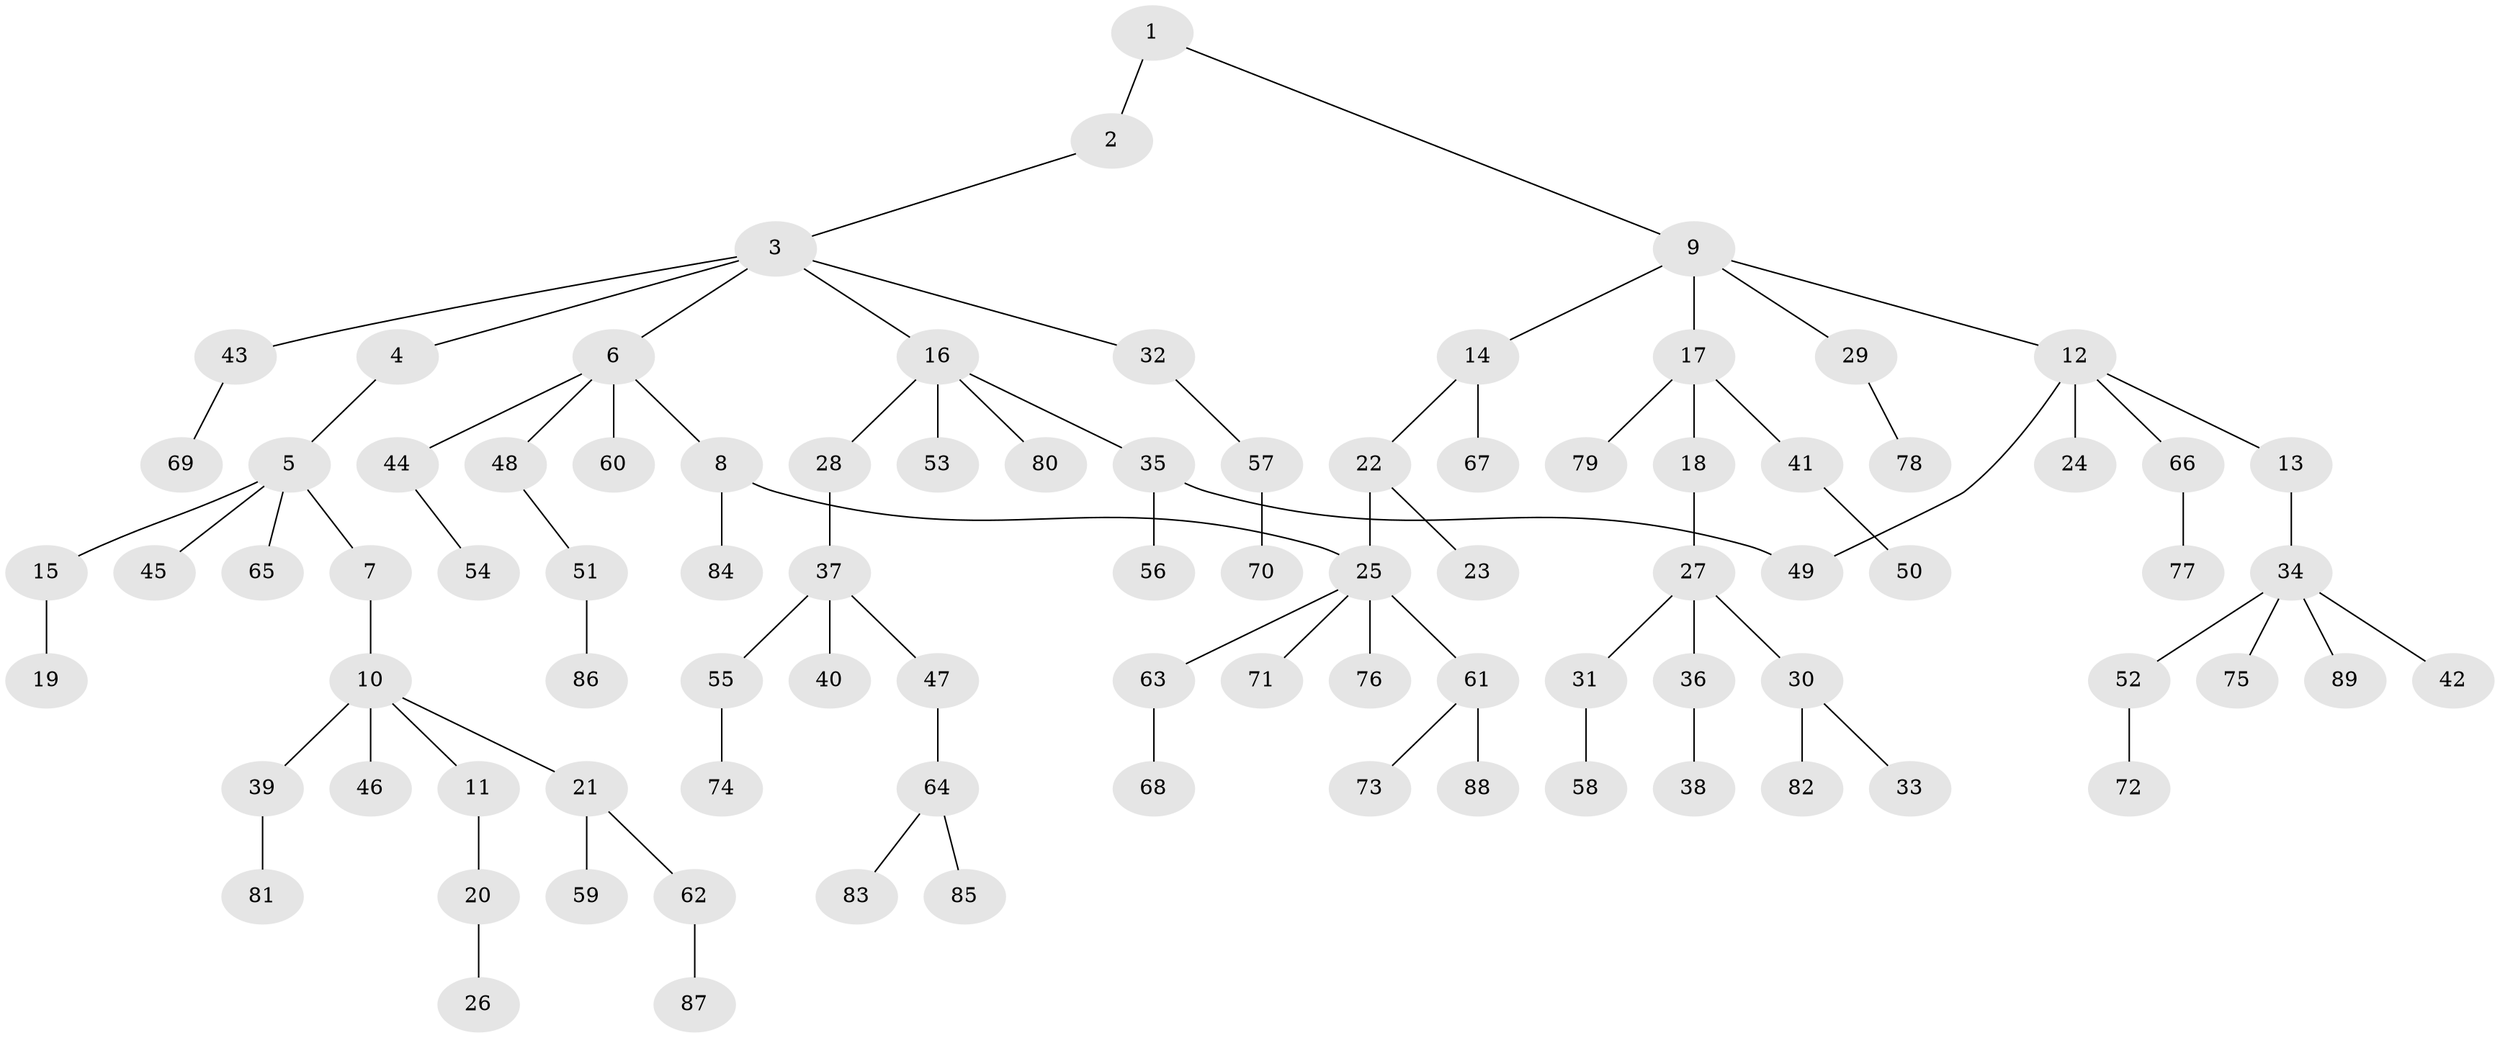 // coarse degree distribution, {2: 0.37777777777777777, 5: 0.044444444444444446, 1: 0.37777777777777777, 4: 0.08888888888888889, 3: 0.1111111111111111}
// Generated by graph-tools (version 1.1) at 2025/36/03/04/25 23:36:05]
// undirected, 89 vertices, 90 edges
graph export_dot {
  node [color=gray90,style=filled];
  1;
  2;
  3;
  4;
  5;
  6;
  7;
  8;
  9;
  10;
  11;
  12;
  13;
  14;
  15;
  16;
  17;
  18;
  19;
  20;
  21;
  22;
  23;
  24;
  25;
  26;
  27;
  28;
  29;
  30;
  31;
  32;
  33;
  34;
  35;
  36;
  37;
  38;
  39;
  40;
  41;
  42;
  43;
  44;
  45;
  46;
  47;
  48;
  49;
  50;
  51;
  52;
  53;
  54;
  55;
  56;
  57;
  58;
  59;
  60;
  61;
  62;
  63;
  64;
  65;
  66;
  67;
  68;
  69;
  70;
  71;
  72;
  73;
  74;
  75;
  76;
  77;
  78;
  79;
  80;
  81;
  82;
  83;
  84;
  85;
  86;
  87;
  88;
  89;
  1 -- 2;
  1 -- 9;
  2 -- 3;
  3 -- 4;
  3 -- 6;
  3 -- 16;
  3 -- 32;
  3 -- 43;
  4 -- 5;
  5 -- 7;
  5 -- 15;
  5 -- 45;
  5 -- 65;
  6 -- 8;
  6 -- 44;
  6 -- 48;
  6 -- 60;
  7 -- 10;
  8 -- 84;
  8 -- 25;
  9 -- 12;
  9 -- 14;
  9 -- 17;
  9 -- 29;
  10 -- 11;
  10 -- 21;
  10 -- 39;
  10 -- 46;
  11 -- 20;
  12 -- 13;
  12 -- 24;
  12 -- 49;
  12 -- 66;
  13 -- 34;
  14 -- 22;
  14 -- 67;
  15 -- 19;
  16 -- 28;
  16 -- 35;
  16 -- 53;
  16 -- 80;
  17 -- 18;
  17 -- 41;
  17 -- 79;
  18 -- 27;
  20 -- 26;
  21 -- 59;
  21 -- 62;
  22 -- 23;
  22 -- 25;
  25 -- 61;
  25 -- 63;
  25 -- 71;
  25 -- 76;
  27 -- 30;
  27 -- 31;
  27 -- 36;
  28 -- 37;
  29 -- 78;
  30 -- 33;
  30 -- 82;
  31 -- 58;
  32 -- 57;
  34 -- 42;
  34 -- 52;
  34 -- 75;
  34 -- 89;
  35 -- 56;
  35 -- 49;
  36 -- 38;
  37 -- 40;
  37 -- 47;
  37 -- 55;
  39 -- 81;
  41 -- 50;
  43 -- 69;
  44 -- 54;
  47 -- 64;
  48 -- 51;
  51 -- 86;
  52 -- 72;
  55 -- 74;
  57 -- 70;
  61 -- 73;
  61 -- 88;
  62 -- 87;
  63 -- 68;
  64 -- 83;
  64 -- 85;
  66 -- 77;
}
